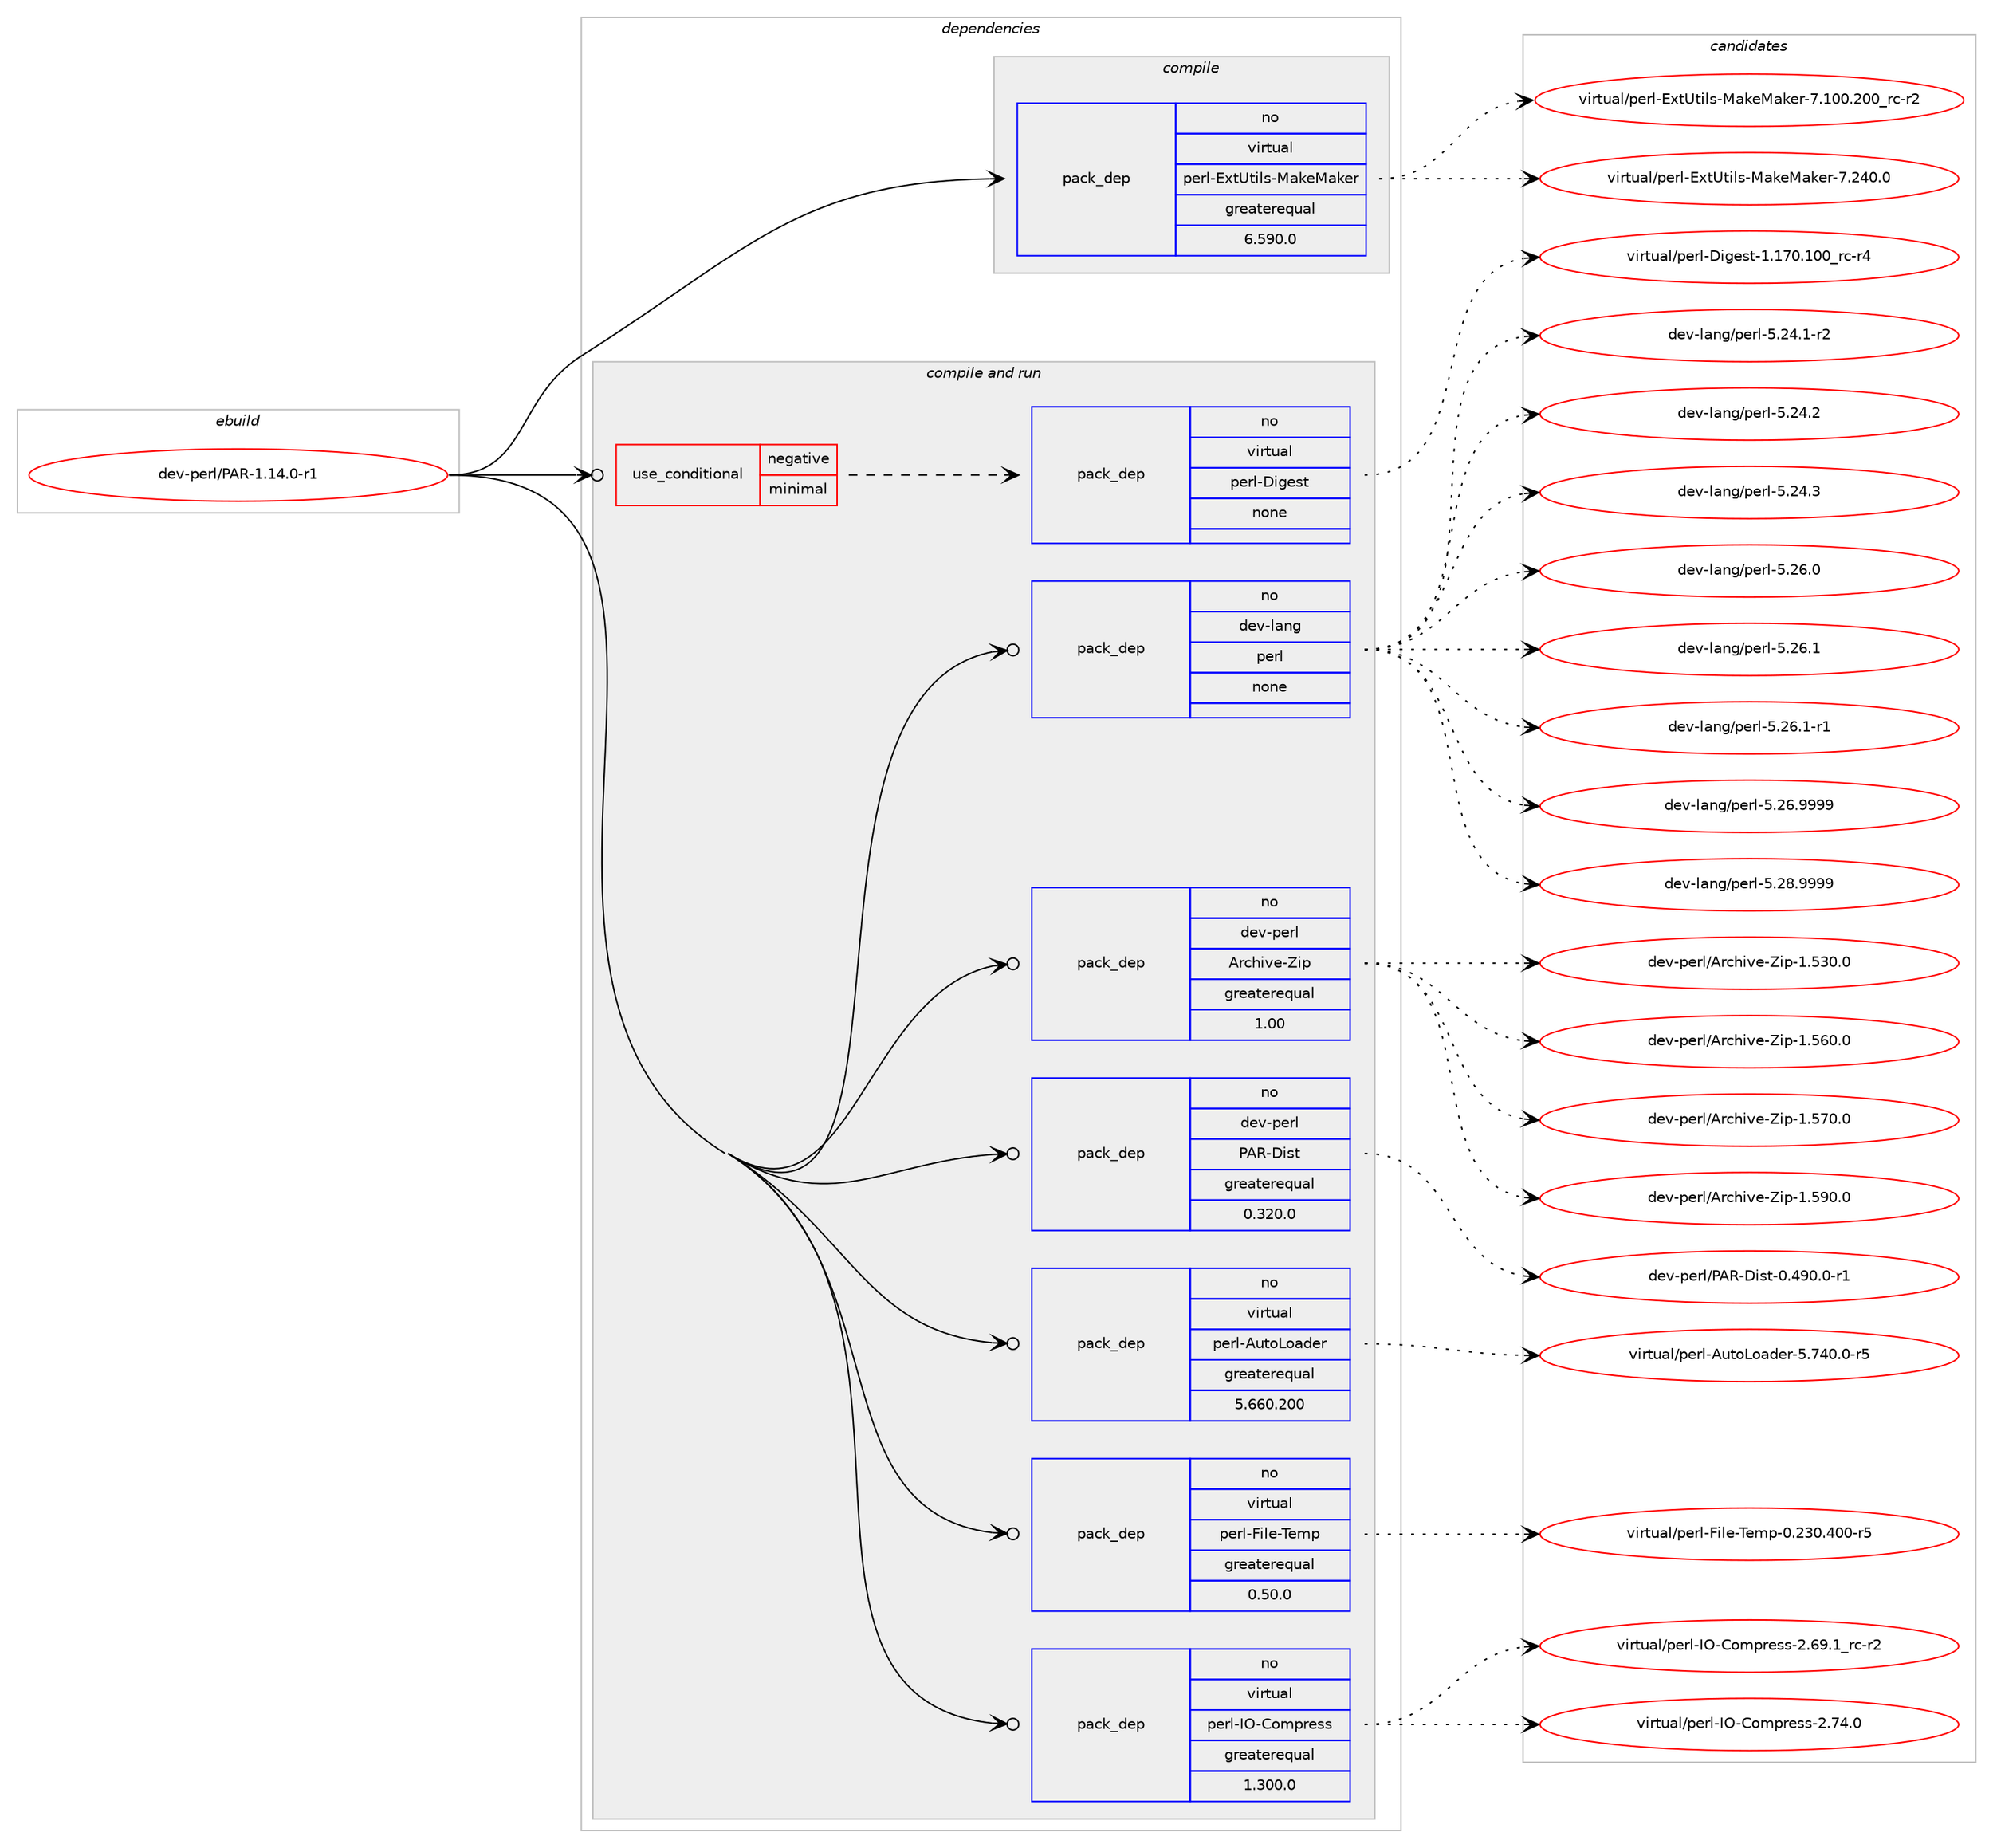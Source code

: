 digraph prolog {

# *************
# Graph options
# *************

newrank=true;
concentrate=true;
compound=true;
graph [rankdir=LR,fontname=Helvetica,fontsize=10,ranksep=1.5];#, ranksep=2.5, nodesep=0.2];
edge  [arrowhead=vee];
node  [fontname=Helvetica,fontsize=10];

# **********
# The ebuild
# **********

subgraph cluster_leftcol {
color=gray;
rank=same;
label=<<i>ebuild</i>>;
id [label="dev-perl/PAR-1.14.0-r1", color=red, width=4, href="../dev-perl/PAR-1.14.0-r1.svg"];
}

# ****************
# The dependencies
# ****************

subgraph cluster_midcol {
color=gray;
label=<<i>dependencies</i>>;
subgraph cluster_compile {
fillcolor="#eeeeee";
style=filled;
label=<<i>compile</i>>;
subgraph pack105208 {
dependency136704 [label=<<TABLE BORDER="0" CELLBORDER="1" CELLSPACING="0" CELLPADDING="4" WIDTH="220"><TR><TD ROWSPAN="6" CELLPADDING="30">pack_dep</TD></TR><TR><TD WIDTH="110">no</TD></TR><TR><TD>virtual</TD></TR><TR><TD>perl-ExtUtils-MakeMaker</TD></TR><TR><TD>greaterequal</TD></TR><TR><TD>6.590.0</TD></TR></TABLE>>, shape=none, color=blue];
}
id:e -> dependency136704:w [weight=20,style="solid",arrowhead="vee"];
}
subgraph cluster_compileandrun {
fillcolor="#eeeeee";
style=filled;
label=<<i>compile and run</i>>;
subgraph cond27808 {
dependency136705 [label=<<TABLE BORDER="0" CELLBORDER="1" CELLSPACING="0" CELLPADDING="4"><TR><TD ROWSPAN="3" CELLPADDING="10">use_conditional</TD></TR><TR><TD>negative</TD></TR><TR><TD>minimal</TD></TR></TABLE>>, shape=none, color=red];
subgraph pack105209 {
dependency136706 [label=<<TABLE BORDER="0" CELLBORDER="1" CELLSPACING="0" CELLPADDING="4" WIDTH="220"><TR><TD ROWSPAN="6" CELLPADDING="30">pack_dep</TD></TR><TR><TD WIDTH="110">no</TD></TR><TR><TD>virtual</TD></TR><TR><TD>perl-Digest</TD></TR><TR><TD>none</TD></TR><TR><TD></TD></TR></TABLE>>, shape=none, color=blue];
}
dependency136705:e -> dependency136706:w [weight=20,style="dashed",arrowhead="vee"];
}
id:e -> dependency136705:w [weight=20,style="solid",arrowhead="odotvee"];
subgraph pack105210 {
dependency136707 [label=<<TABLE BORDER="0" CELLBORDER="1" CELLSPACING="0" CELLPADDING="4" WIDTH="220"><TR><TD ROWSPAN="6" CELLPADDING="30">pack_dep</TD></TR><TR><TD WIDTH="110">no</TD></TR><TR><TD>dev-lang</TD></TR><TR><TD>perl</TD></TR><TR><TD>none</TD></TR><TR><TD></TD></TR></TABLE>>, shape=none, color=blue];
}
id:e -> dependency136707:w [weight=20,style="solid",arrowhead="odotvee"];
subgraph pack105211 {
dependency136708 [label=<<TABLE BORDER="0" CELLBORDER="1" CELLSPACING="0" CELLPADDING="4" WIDTH="220"><TR><TD ROWSPAN="6" CELLPADDING="30">pack_dep</TD></TR><TR><TD WIDTH="110">no</TD></TR><TR><TD>dev-perl</TD></TR><TR><TD>Archive-Zip</TD></TR><TR><TD>greaterequal</TD></TR><TR><TD>1.00</TD></TR></TABLE>>, shape=none, color=blue];
}
id:e -> dependency136708:w [weight=20,style="solid",arrowhead="odotvee"];
subgraph pack105212 {
dependency136709 [label=<<TABLE BORDER="0" CELLBORDER="1" CELLSPACING="0" CELLPADDING="4" WIDTH="220"><TR><TD ROWSPAN="6" CELLPADDING="30">pack_dep</TD></TR><TR><TD WIDTH="110">no</TD></TR><TR><TD>dev-perl</TD></TR><TR><TD>PAR-Dist</TD></TR><TR><TD>greaterequal</TD></TR><TR><TD>0.320.0</TD></TR></TABLE>>, shape=none, color=blue];
}
id:e -> dependency136709:w [weight=20,style="solid",arrowhead="odotvee"];
subgraph pack105213 {
dependency136710 [label=<<TABLE BORDER="0" CELLBORDER="1" CELLSPACING="0" CELLPADDING="4" WIDTH="220"><TR><TD ROWSPAN="6" CELLPADDING="30">pack_dep</TD></TR><TR><TD WIDTH="110">no</TD></TR><TR><TD>virtual</TD></TR><TR><TD>perl-AutoLoader</TD></TR><TR><TD>greaterequal</TD></TR><TR><TD>5.660.200</TD></TR></TABLE>>, shape=none, color=blue];
}
id:e -> dependency136710:w [weight=20,style="solid",arrowhead="odotvee"];
subgraph pack105214 {
dependency136711 [label=<<TABLE BORDER="0" CELLBORDER="1" CELLSPACING="0" CELLPADDING="4" WIDTH="220"><TR><TD ROWSPAN="6" CELLPADDING="30">pack_dep</TD></TR><TR><TD WIDTH="110">no</TD></TR><TR><TD>virtual</TD></TR><TR><TD>perl-File-Temp</TD></TR><TR><TD>greaterequal</TD></TR><TR><TD>0.50.0</TD></TR></TABLE>>, shape=none, color=blue];
}
id:e -> dependency136711:w [weight=20,style="solid",arrowhead="odotvee"];
subgraph pack105215 {
dependency136712 [label=<<TABLE BORDER="0" CELLBORDER="1" CELLSPACING="0" CELLPADDING="4" WIDTH="220"><TR><TD ROWSPAN="6" CELLPADDING="30">pack_dep</TD></TR><TR><TD WIDTH="110">no</TD></TR><TR><TD>virtual</TD></TR><TR><TD>perl-IO-Compress</TD></TR><TR><TD>greaterequal</TD></TR><TR><TD>1.300.0</TD></TR></TABLE>>, shape=none, color=blue];
}
id:e -> dependency136712:w [weight=20,style="solid",arrowhead="odotvee"];
}
subgraph cluster_run {
fillcolor="#eeeeee";
style=filled;
label=<<i>run</i>>;
}
}

# **************
# The candidates
# **************

subgraph cluster_choices {
rank=same;
color=gray;
label=<<i>candidates</i>>;

subgraph choice105208 {
color=black;
nodesep=1;
choice118105114116117971084711210111410845691201168511610510811545779710710177971071011144555464948484650484895114994511450 [label="virtual/perl-ExtUtils-MakeMaker-7.100.200_rc-r2", color=red, width=4,href="../virtual/perl-ExtUtils-MakeMaker-7.100.200_rc-r2.svg"];
choice118105114116117971084711210111410845691201168511610510811545779710710177971071011144555465052484648 [label="virtual/perl-ExtUtils-MakeMaker-7.240.0", color=red, width=4,href="../virtual/perl-ExtUtils-MakeMaker-7.240.0.svg"];
dependency136704:e -> choice118105114116117971084711210111410845691201168511610510811545779710710177971071011144555464948484650484895114994511450:w [style=dotted,weight="100"];
dependency136704:e -> choice118105114116117971084711210111410845691201168511610510811545779710710177971071011144555465052484648:w [style=dotted,weight="100"];
}
subgraph choice105209 {
color=black;
nodesep=1;
choice118105114116117971084711210111410845681051031011151164549464955484649484895114994511452 [label="virtual/perl-Digest-1.170.100_rc-r4", color=red, width=4,href="../virtual/perl-Digest-1.170.100_rc-r4.svg"];
dependency136706:e -> choice118105114116117971084711210111410845681051031011151164549464955484649484895114994511452:w [style=dotted,weight="100"];
}
subgraph choice105210 {
color=black;
nodesep=1;
choice100101118451089711010347112101114108455346505246494511450 [label="dev-lang/perl-5.24.1-r2", color=red, width=4,href="../dev-lang/perl-5.24.1-r2.svg"];
choice10010111845108971101034711210111410845534650524650 [label="dev-lang/perl-5.24.2", color=red, width=4,href="../dev-lang/perl-5.24.2.svg"];
choice10010111845108971101034711210111410845534650524651 [label="dev-lang/perl-5.24.3", color=red, width=4,href="../dev-lang/perl-5.24.3.svg"];
choice10010111845108971101034711210111410845534650544648 [label="dev-lang/perl-5.26.0", color=red, width=4,href="../dev-lang/perl-5.26.0.svg"];
choice10010111845108971101034711210111410845534650544649 [label="dev-lang/perl-5.26.1", color=red, width=4,href="../dev-lang/perl-5.26.1.svg"];
choice100101118451089711010347112101114108455346505446494511449 [label="dev-lang/perl-5.26.1-r1", color=red, width=4,href="../dev-lang/perl-5.26.1-r1.svg"];
choice10010111845108971101034711210111410845534650544657575757 [label="dev-lang/perl-5.26.9999", color=red, width=4,href="../dev-lang/perl-5.26.9999.svg"];
choice10010111845108971101034711210111410845534650564657575757 [label="dev-lang/perl-5.28.9999", color=red, width=4,href="../dev-lang/perl-5.28.9999.svg"];
dependency136707:e -> choice100101118451089711010347112101114108455346505246494511450:w [style=dotted,weight="100"];
dependency136707:e -> choice10010111845108971101034711210111410845534650524650:w [style=dotted,weight="100"];
dependency136707:e -> choice10010111845108971101034711210111410845534650524651:w [style=dotted,weight="100"];
dependency136707:e -> choice10010111845108971101034711210111410845534650544648:w [style=dotted,weight="100"];
dependency136707:e -> choice10010111845108971101034711210111410845534650544649:w [style=dotted,weight="100"];
dependency136707:e -> choice100101118451089711010347112101114108455346505446494511449:w [style=dotted,weight="100"];
dependency136707:e -> choice10010111845108971101034711210111410845534650544657575757:w [style=dotted,weight="100"];
dependency136707:e -> choice10010111845108971101034711210111410845534650564657575757:w [style=dotted,weight="100"];
}
subgraph choice105211 {
color=black;
nodesep=1;
choice1001011184511210111410847651149910410511810145901051124549465351484648 [label="dev-perl/Archive-Zip-1.530.0", color=red, width=4,href="../dev-perl/Archive-Zip-1.530.0.svg"];
choice1001011184511210111410847651149910410511810145901051124549465354484648 [label="dev-perl/Archive-Zip-1.560.0", color=red, width=4,href="../dev-perl/Archive-Zip-1.560.0.svg"];
choice1001011184511210111410847651149910410511810145901051124549465355484648 [label="dev-perl/Archive-Zip-1.570.0", color=red, width=4,href="../dev-perl/Archive-Zip-1.570.0.svg"];
choice1001011184511210111410847651149910410511810145901051124549465357484648 [label="dev-perl/Archive-Zip-1.590.0", color=red, width=4,href="../dev-perl/Archive-Zip-1.590.0.svg"];
dependency136708:e -> choice1001011184511210111410847651149910410511810145901051124549465351484648:w [style=dotted,weight="100"];
dependency136708:e -> choice1001011184511210111410847651149910410511810145901051124549465354484648:w [style=dotted,weight="100"];
dependency136708:e -> choice1001011184511210111410847651149910410511810145901051124549465355484648:w [style=dotted,weight="100"];
dependency136708:e -> choice1001011184511210111410847651149910410511810145901051124549465357484648:w [style=dotted,weight="100"];
}
subgraph choice105212 {
color=black;
nodesep=1;
choice1001011184511210111410847806582456810511511645484652574846484511449 [label="dev-perl/PAR-Dist-0.490.0-r1", color=red, width=4,href="../dev-perl/PAR-Dist-0.490.0-r1.svg"];
dependency136709:e -> choice1001011184511210111410847806582456810511511645484652574846484511449:w [style=dotted,weight="100"];
}
subgraph choice105213 {
color=black;
nodesep=1;
choice11810511411611797108471121011141084565117116111761119710010111445534655524846484511453 [label="virtual/perl-AutoLoader-5.740.0-r5", color=red, width=4,href="../virtual/perl-AutoLoader-5.740.0-r5.svg"];
dependency136710:e -> choice11810511411611797108471121011141084565117116111761119710010111445534655524846484511453:w [style=dotted,weight="100"];
}
subgraph choice105214 {
color=black;
nodesep=1;
choice118105114116117971084711210111410845701051081014584101109112454846505148465248484511453 [label="virtual/perl-File-Temp-0.230.400-r5", color=red, width=4,href="../virtual/perl-File-Temp-0.230.400-r5.svg"];
dependency136711:e -> choice118105114116117971084711210111410845701051081014584101109112454846505148465248484511453:w [style=dotted,weight="100"];
}
subgraph choice105215 {
color=black;
nodesep=1;
choice118105114116117971084711210111410845737945671111091121141011151154550465457464995114994511450 [label="virtual/perl-IO-Compress-2.69.1_rc-r2", color=red, width=4,href="../virtual/perl-IO-Compress-2.69.1_rc-r2.svg"];
choice1181051141161179710847112101114108457379456711110911211410111511545504655524648 [label="virtual/perl-IO-Compress-2.74.0", color=red, width=4,href="../virtual/perl-IO-Compress-2.74.0.svg"];
dependency136712:e -> choice118105114116117971084711210111410845737945671111091121141011151154550465457464995114994511450:w [style=dotted,weight="100"];
dependency136712:e -> choice1181051141161179710847112101114108457379456711110911211410111511545504655524648:w [style=dotted,weight="100"];
}
}

}
